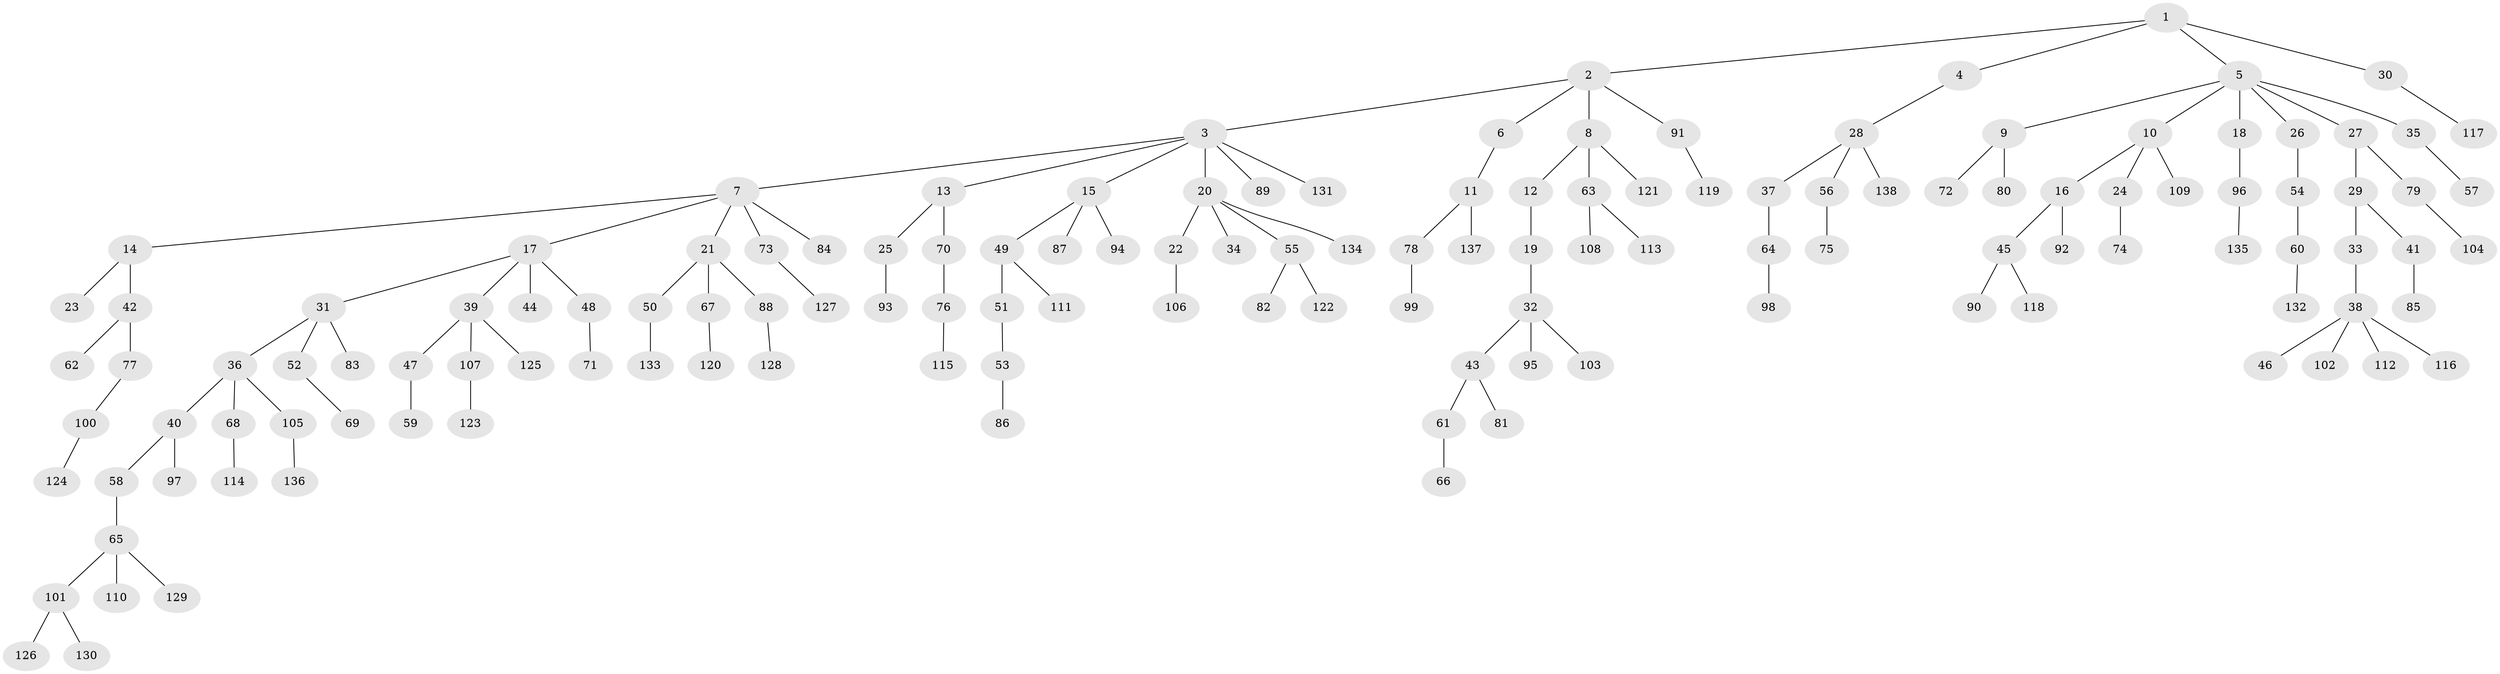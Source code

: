 // coarse degree distribution, {1: 0.7073170731707317, 2: 0.24390243902439024, 4: 0.012195121951219513, 17: 0.012195121951219513, 5: 0.012195121951219513, 38: 0.012195121951219513}
// Generated by graph-tools (version 1.1) at 2025/55/03/04/25 21:55:50]
// undirected, 138 vertices, 137 edges
graph export_dot {
graph [start="1"]
  node [color=gray90,style=filled];
  1;
  2;
  3;
  4;
  5;
  6;
  7;
  8;
  9;
  10;
  11;
  12;
  13;
  14;
  15;
  16;
  17;
  18;
  19;
  20;
  21;
  22;
  23;
  24;
  25;
  26;
  27;
  28;
  29;
  30;
  31;
  32;
  33;
  34;
  35;
  36;
  37;
  38;
  39;
  40;
  41;
  42;
  43;
  44;
  45;
  46;
  47;
  48;
  49;
  50;
  51;
  52;
  53;
  54;
  55;
  56;
  57;
  58;
  59;
  60;
  61;
  62;
  63;
  64;
  65;
  66;
  67;
  68;
  69;
  70;
  71;
  72;
  73;
  74;
  75;
  76;
  77;
  78;
  79;
  80;
  81;
  82;
  83;
  84;
  85;
  86;
  87;
  88;
  89;
  90;
  91;
  92;
  93;
  94;
  95;
  96;
  97;
  98;
  99;
  100;
  101;
  102;
  103;
  104;
  105;
  106;
  107;
  108;
  109;
  110;
  111;
  112;
  113;
  114;
  115;
  116;
  117;
  118;
  119;
  120;
  121;
  122;
  123;
  124;
  125;
  126;
  127;
  128;
  129;
  130;
  131;
  132;
  133;
  134;
  135;
  136;
  137;
  138;
  1 -- 2;
  1 -- 4;
  1 -- 5;
  1 -- 30;
  2 -- 3;
  2 -- 6;
  2 -- 8;
  2 -- 91;
  3 -- 7;
  3 -- 13;
  3 -- 15;
  3 -- 20;
  3 -- 89;
  3 -- 131;
  4 -- 28;
  5 -- 9;
  5 -- 10;
  5 -- 18;
  5 -- 26;
  5 -- 27;
  5 -- 35;
  6 -- 11;
  7 -- 14;
  7 -- 17;
  7 -- 21;
  7 -- 73;
  7 -- 84;
  8 -- 12;
  8 -- 63;
  8 -- 121;
  9 -- 72;
  9 -- 80;
  10 -- 16;
  10 -- 24;
  10 -- 109;
  11 -- 78;
  11 -- 137;
  12 -- 19;
  13 -- 25;
  13 -- 70;
  14 -- 23;
  14 -- 42;
  15 -- 49;
  15 -- 87;
  15 -- 94;
  16 -- 45;
  16 -- 92;
  17 -- 31;
  17 -- 39;
  17 -- 44;
  17 -- 48;
  18 -- 96;
  19 -- 32;
  20 -- 22;
  20 -- 34;
  20 -- 55;
  20 -- 134;
  21 -- 50;
  21 -- 67;
  21 -- 88;
  22 -- 106;
  24 -- 74;
  25 -- 93;
  26 -- 54;
  27 -- 29;
  27 -- 79;
  28 -- 37;
  28 -- 56;
  28 -- 138;
  29 -- 33;
  29 -- 41;
  30 -- 117;
  31 -- 36;
  31 -- 52;
  31 -- 83;
  32 -- 43;
  32 -- 95;
  32 -- 103;
  33 -- 38;
  35 -- 57;
  36 -- 40;
  36 -- 68;
  36 -- 105;
  37 -- 64;
  38 -- 46;
  38 -- 102;
  38 -- 112;
  38 -- 116;
  39 -- 47;
  39 -- 107;
  39 -- 125;
  40 -- 58;
  40 -- 97;
  41 -- 85;
  42 -- 62;
  42 -- 77;
  43 -- 61;
  43 -- 81;
  45 -- 90;
  45 -- 118;
  47 -- 59;
  48 -- 71;
  49 -- 51;
  49 -- 111;
  50 -- 133;
  51 -- 53;
  52 -- 69;
  53 -- 86;
  54 -- 60;
  55 -- 82;
  55 -- 122;
  56 -- 75;
  58 -- 65;
  60 -- 132;
  61 -- 66;
  63 -- 108;
  63 -- 113;
  64 -- 98;
  65 -- 101;
  65 -- 110;
  65 -- 129;
  67 -- 120;
  68 -- 114;
  70 -- 76;
  73 -- 127;
  76 -- 115;
  77 -- 100;
  78 -- 99;
  79 -- 104;
  88 -- 128;
  91 -- 119;
  96 -- 135;
  100 -- 124;
  101 -- 126;
  101 -- 130;
  105 -- 136;
  107 -- 123;
}
